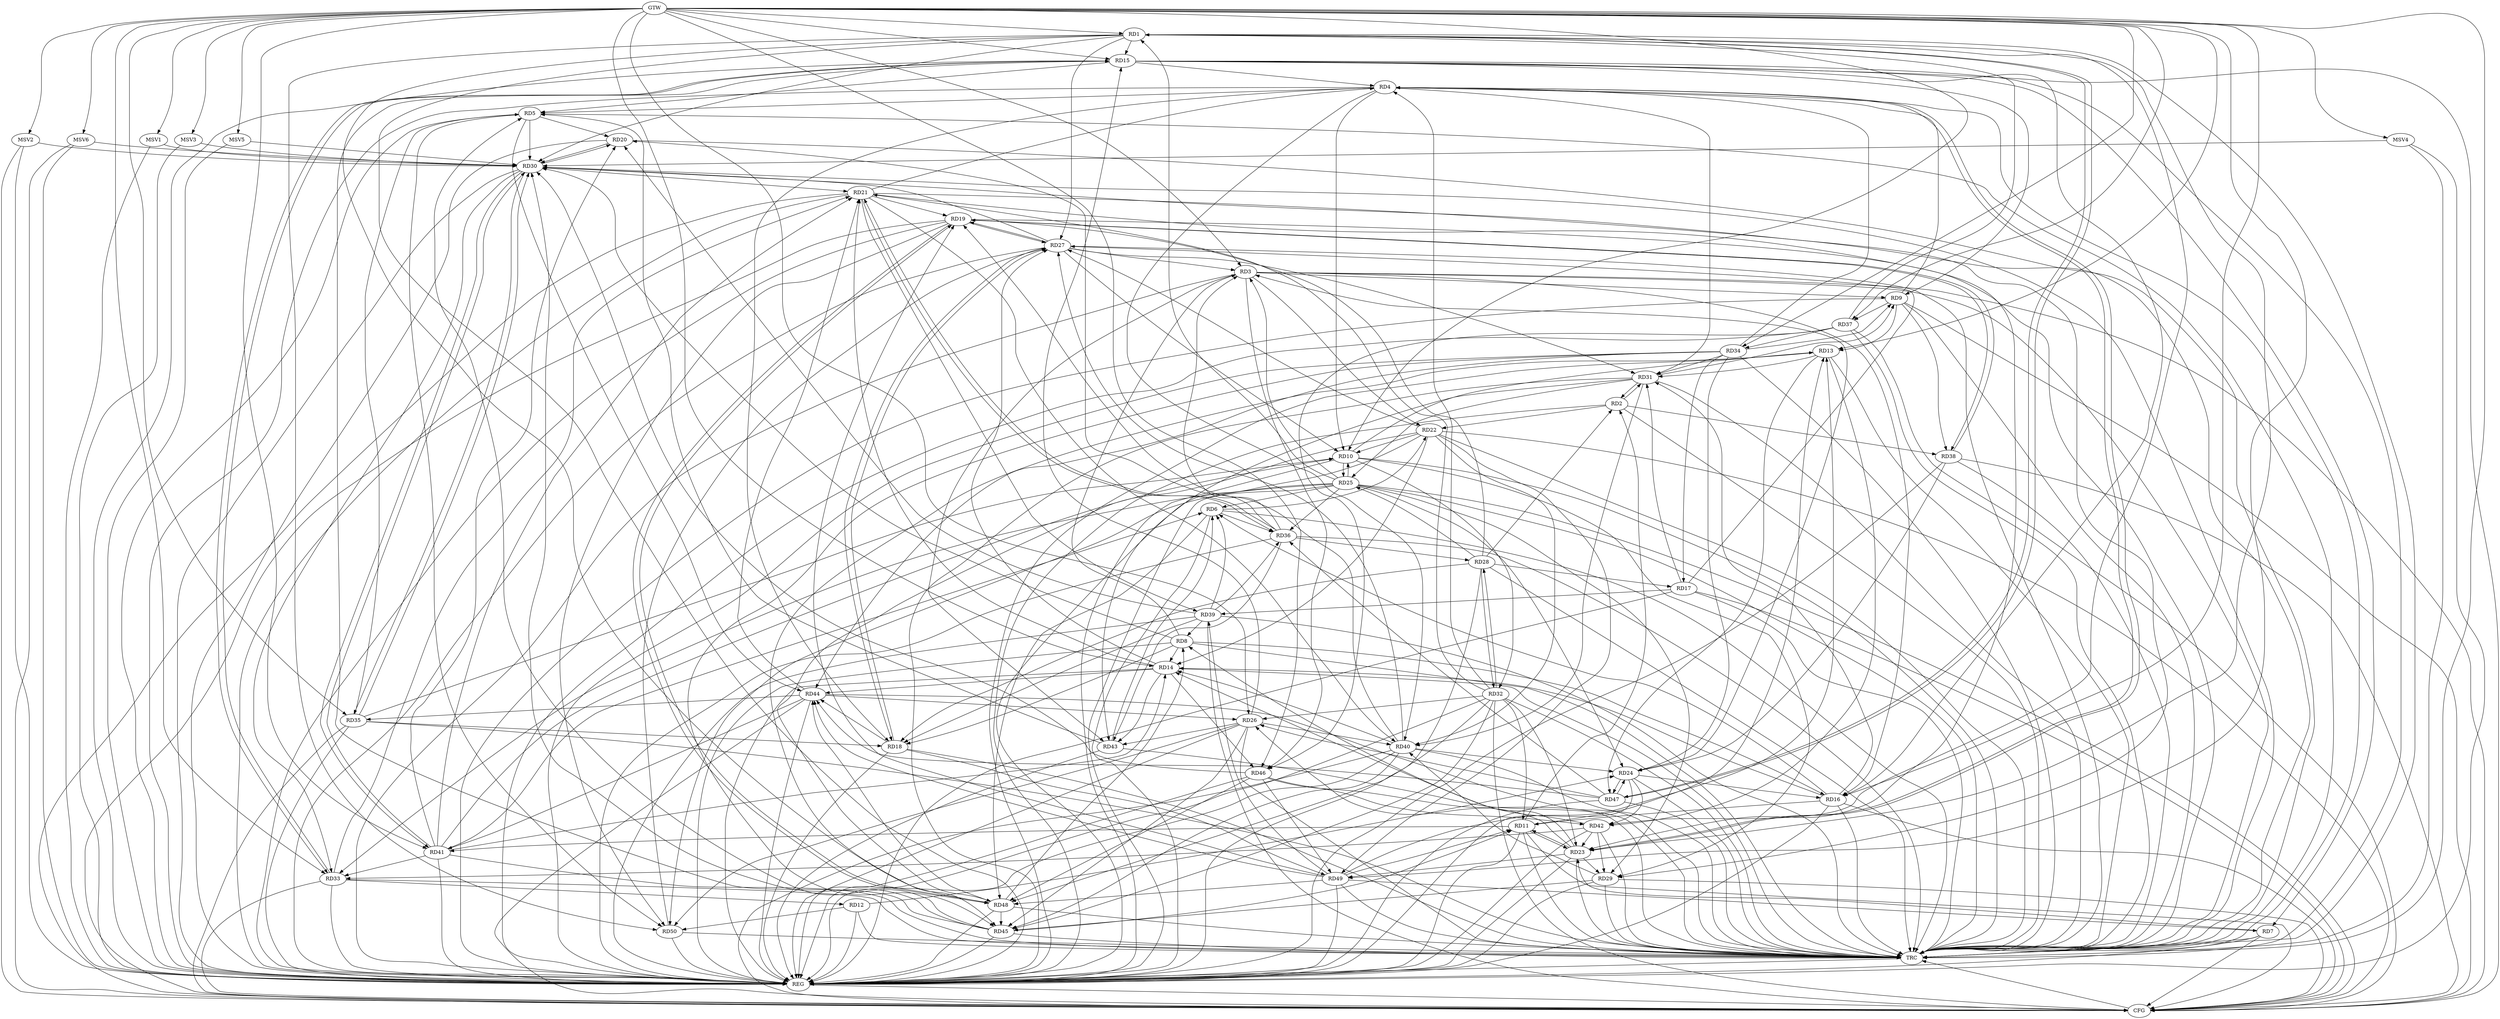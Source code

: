 strict digraph G {
  RD1 [ label="RD1" ];
  RD2 [ label="RD2" ];
  RD3 [ label="RD3" ];
  RD4 [ label="RD4" ];
  RD5 [ label="RD5" ];
  RD6 [ label="RD6" ];
  RD7 [ label="RD7" ];
  RD8 [ label="RD8" ];
  RD9 [ label="RD9" ];
  RD10 [ label="RD10" ];
  RD11 [ label="RD11" ];
  RD12 [ label="RD12" ];
  RD13 [ label="RD13" ];
  RD14 [ label="RD14" ];
  RD15 [ label="RD15" ];
  RD16 [ label="RD16" ];
  RD17 [ label="RD17" ];
  RD18 [ label="RD18" ];
  RD19 [ label="RD19" ];
  RD20 [ label="RD20" ];
  RD21 [ label="RD21" ];
  RD22 [ label="RD22" ];
  RD23 [ label="RD23" ];
  RD24 [ label="RD24" ];
  RD25 [ label="RD25" ];
  RD26 [ label="RD26" ];
  RD27 [ label="RD27" ];
  RD28 [ label="RD28" ];
  RD29 [ label="RD29" ];
  RD30 [ label="RD30" ];
  RD31 [ label="RD31" ];
  RD32 [ label="RD32" ];
  RD33 [ label="RD33" ];
  RD34 [ label="RD34" ];
  RD35 [ label="RD35" ];
  RD36 [ label="RD36" ];
  RD37 [ label="RD37" ];
  RD38 [ label="RD38" ];
  RD39 [ label="RD39" ];
  RD40 [ label="RD40" ];
  RD41 [ label="RD41" ];
  RD42 [ label="RD42" ];
  RD43 [ label="RD43" ];
  RD44 [ label="RD44" ];
  RD45 [ label="RD45" ];
  RD46 [ label="RD46" ];
  RD47 [ label="RD47" ];
  RD48 [ label="RD48" ];
  RD49 [ label="RD49" ];
  RD50 [ label="RD50" ];
  GTW [ label="GTW" ];
  REG [ label="REG" ];
  CFG [ label="CFG" ];
  TRC [ label="TRC" ];
  MSV1 [ label="MSV1" ];
  MSV2 [ label="MSV2" ];
  MSV3 [ label="MSV3" ];
  MSV4 [ label="MSV4" ];
  MSV5 [ label="MSV5" ];
  MSV6 [ label="MSV6" ];
  RD1 -> RD15;
  RD1 -> RD23;
  RD25 -> RD1;
  RD1 -> RD27;
  RD1 -> RD30;
  RD37 -> RD1;
  RD1 -> RD42;
  RD1 -> RD47;
  RD47 -> RD1;
  RD1 -> RD48;
  RD1 -> RD50;
  RD11 -> RD2;
  RD2 -> RD22;
  RD28 -> RD2;
  RD2 -> RD31;
  RD31 -> RD2;
  RD2 -> RD38;
  RD8 -> RD3;
  RD3 -> RD9;
  RD3 -> RD16;
  RD3 -> RD22;
  RD24 -> RD3;
  RD25 -> RD3;
  RD27 -> RD3;
  RD36 -> RD3;
  RD3 -> RD43;
  RD3 -> RD46;
  RD4 -> RD5;
  RD9 -> RD4;
  RD4 -> RD10;
  RD15 -> RD4;
  RD4 -> RD18;
  RD21 -> RD4;
  RD4 -> RD23;
  RD23 -> RD4;
  RD4 -> RD31;
  RD32 -> RD4;
  RD34 -> RD4;
  RD4 -> RD40;
  RD15 -> RD5;
  RD5 -> RD20;
  RD5 -> RD30;
  RD35 -> RD5;
  RD43 -> RD5;
  RD5 -> RD44;
  RD45 -> RD5;
  RD5 -> RD50;
  RD16 -> RD6;
  RD6 -> RD22;
  RD25 -> RD6;
  RD6 -> RD36;
  RD39 -> RD6;
  RD41 -> RD6;
  RD43 -> RD6;
  RD6 -> RD48;
  RD15 -> RD7;
  RD7 -> RD23;
  RD49 -> RD7;
  RD8 -> RD14;
  RD8 -> RD16;
  RD8 -> RD18;
  RD23 -> RD8;
  RD8 -> RD30;
  RD39 -> RD8;
  RD48 -> RD8;
  RD9 -> RD13;
  RD15 -> RD9;
  RD31 -> RD9;
  RD34 -> RD9;
  RD9 -> RD37;
  RD9 -> RD38;
  RD10 -> RD13;
  RD22 -> RD10;
  RD10 -> RD25;
  RD25 -> RD10;
  RD27 -> RD10;
  RD10 -> RD29;
  RD10 -> RD32;
  RD35 -> RD10;
  RD41 -> RD10;
  RD11 -> RD13;
  RD16 -> RD11;
  RD11 -> RD23;
  RD23 -> RD11;
  RD32 -> RD11;
  RD11 -> RD41;
  RD45 -> RD11;
  RD49 -> RD11;
  RD12 -> RD24;
  RD33 -> RD12;
  RD12 -> RD50;
  RD13 -> RD31;
  RD13 -> RD42;
  RD13 -> RD45;
  RD13 -> RD47;
  RD49 -> RD13;
  RD16 -> RD14;
  RD14 -> RD21;
  RD22 -> RD14;
  RD14 -> RD27;
  RD40 -> RD14;
  RD41 -> RD14;
  RD42 -> RD14;
  RD14 -> RD43;
  RD14 -> RD44;
  RD14 -> RD46;
  RD15 -> RD16;
  RD26 -> RD15;
  RD15 -> RD33;
  RD33 -> RD15;
  RD45 -> RD15;
  RD24 -> RD16;
  RD16 -> RD31;
  RD17 -> RD27;
  RD28 -> RD17;
  RD17 -> RD31;
  RD34 -> RD17;
  RD17 -> RD39;
  RD18 -> RD27;
  RD27 -> RD18;
  RD28 -> RD18;
  RD35 -> RD18;
  RD39 -> RD18;
  RD18 -> RD44;
  RD18 -> RD49;
  RD21 -> RD19;
  RD19 -> RD27;
  RD27 -> RD19;
  RD28 -> RD19;
  RD19 -> RD38;
  RD38 -> RD19;
  RD40 -> RD19;
  RD19 -> RD48;
  RD48 -> RD19;
  RD49 -> RD19;
  RD19 -> RD50;
  RD20 -> RD30;
  RD30 -> RD20;
  RD36 -> RD20;
  RD39 -> RD20;
  RD41 -> RD20;
  RD21 -> RD23;
  RD30 -> RD21;
  RD32 -> RD21;
  RD33 -> RD21;
  RD21 -> RD36;
  RD36 -> RD21;
  RD21 -> RD39;
  RD21 -> RD40;
  RD41 -> RD21;
  RD44 -> RD21;
  RD22 -> RD27;
  RD22 -> RD40;
  RD22 -> RD48;
  RD22 -> RD49;
  RD23 -> RD26;
  RD23 -> RD29;
  RD32 -> RD23;
  RD42 -> RD23;
  RD23 -> RD49;
  RD25 -> RD24;
  RD34 -> RD24;
  RD38 -> RD24;
  RD40 -> RD24;
  RD24 -> RD42;
  RD24 -> RD47;
  RD47 -> RD24;
  RD28 -> RD25;
  RD25 -> RD29;
  RD31 -> RD25;
  RD25 -> RD33;
  RD25 -> RD36;
  RD25 -> RD50;
  RD32 -> RD26;
  RD26 -> RD40;
  RD26 -> RD43;
  RD44 -> RD26;
  RD26 -> RD45;
  RD47 -> RD26;
  RD26 -> RD50;
  RD27 -> RD30;
  RD27 -> RD31;
  RD40 -> RD27;
  RD50 -> RD27;
  RD28 -> RD32;
  RD32 -> RD28;
  RD36 -> RD28;
  RD30 -> RD29;
  RD29 -> RD40;
  RD42 -> RD29;
  RD29 -> RD45;
  RD30 -> RD33;
  RD30 -> RD35;
  RD35 -> RD30;
  RD30 -> RD41;
  RD41 -> RD30;
  RD45 -> RD30;
  RD46 -> RD30;
  RD34 -> RD31;
  RD31 -> RD40;
  RD31 -> RD43;
  RD32 -> RD45;
  RD32 -> RD48;
  RD41 -> RD33;
  RD42 -> RD33;
  RD37 -> RD34;
  RD34 -> RD44;
  RD34 -> RD45;
  RD44 -> RD35;
  RD39 -> RD36;
  RD36 -> RD43;
  RD47 -> RD36;
  RD37 -> RD46;
  RD49 -> RD39;
  RD40 -> RD45;
  RD44 -> RD41;
  RD46 -> RD42;
  RD47 -> RD44;
  RD48 -> RD44;
  RD49 -> RD44;
  RD48 -> RD45;
  RD46 -> RD48;
  RD46 -> RD49;
  RD49 -> RD48;
  GTW -> RD13;
  GTW -> RD34;
  GTW -> RD14;
  GTW -> RD46;
  GTW -> RD37;
  GTW -> RD49;
  GTW -> RD41;
  GTW -> RD26;
  GTW -> RD35;
  GTW -> RD3;
  GTW -> RD15;
  GTW -> RD1;
  GTW -> RD33;
  GTW -> RD16;
  GTW -> RD10;
  RD1 -> REG;
  RD2 -> REG;
  RD3 -> REG;
  RD4 -> REG;
  RD5 -> REG;
  RD6 -> REG;
  RD7 -> REG;
  RD8 -> REG;
  RD9 -> REG;
  RD10 -> REG;
  RD11 -> REG;
  RD12 -> REG;
  RD13 -> REG;
  RD14 -> REG;
  RD15 -> REG;
  RD16 -> REG;
  RD17 -> REG;
  RD18 -> REG;
  RD19 -> REG;
  RD20 -> REG;
  RD21 -> REG;
  RD22 -> REG;
  RD23 -> REG;
  RD24 -> REG;
  RD25 -> REG;
  RD26 -> REG;
  RD27 -> REG;
  RD28 -> REG;
  RD29 -> REG;
  RD30 -> REG;
  RD31 -> REG;
  RD32 -> REG;
  RD33 -> REG;
  RD34 -> REG;
  RD35 -> REG;
  RD36 -> REG;
  RD37 -> REG;
  RD38 -> REG;
  RD39 -> REG;
  RD40 -> REG;
  RD41 -> REG;
  RD42 -> REG;
  RD43 -> REG;
  RD44 -> REG;
  RD45 -> REG;
  RD46 -> REG;
  RD47 -> REG;
  RD48 -> REG;
  RD49 -> REG;
  RD50 -> REG;
  RD22 -> CFG;
  RD11 -> CFG;
  RD39 -> CFG;
  RD44 -> CFG;
  RD37 -> CFG;
  RD40 -> CFG;
  RD29 -> CFG;
  RD19 -> CFG;
  RD33 -> CFG;
  RD9 -> CFG;
  RD25 -> CFG;
  RD17 -> CFG;
  RD7 -> CFG;
  RD35 -> CFG;
  RD3 -> CFG;
  RD15 -> CFG;
  RD38 -> CFG;
  RD16 -> CFG;
  RD32 -> CFG;
  RD21 -> CFG;
  REG -> CFG;
  RD1 -> TRC;
  RD2 -> TRC;
  RD3 -> TRC;
  RD4 -> TRC;
  RD5 -> TRC;
  RD6 -> TRC;
  RD7 -> TRC;
  RD8 -> TRC;
  RD9 -> TRC;
  RD10 -> TRC;
  RD11 -> TRC;
  RD12 -> TRC;
  RD13 -> TRC;
  RD14 -> TRC;
  RD15 -> TRC;
  RD16 -> TRC;
  RD17 -> TRC;
  RD18 -> TRC;
  RD19 -> TRC;
  RD20 -> TRC;
  RD21 -> TRC;
  RD22 -> TRC;
  RD23 -> TRC;
  RD24 -> TRC;
  RD25 -> TRC;
  RD26 -> TRC;
  RD27 -> TRC;
  RD28 -> TRC;
  RD29 -> TRC;
  RD30 -> TRC;
  RD31 -> TRC;
  RD32 -> TRC;
  RD33 -> TRC;
  RD34 -> TRC;
  RD35 -> TRC;
  RD36 -> TRC;
  RD37 -> TRC;
  RD38 -> TRC;
  RD39 -> TRC;
  RD40 -> TRC;
  RD41 -> TRC;
  RD42 -> TRC;
  RD43 -> TRC;
  RD44 -> TRC;
  RD45 -> TRC;
  RD46 -> TRC;
  RD47 -> TRC;
  RD48 -> TRC;
  RD49 -> TRC;
  RD50 -> TRC;
  GTW -> TRC;
  CFG -> TRC;
  TRC -> REG;
  MSV1 -> RD30;
  MSV2 -> RD30;
  GTW -> MSV1;
  MSV1 -> REG;
  GTW -> MSV2;
  MSV2 -> REG;
  MSV2 -> CFG;
  MSV3 -> RD30;
  GTW -> MSV3;
  MSV3 -> REG;
  MSV4 -> RD30;
  GTW -> MSV4;
  MSV4 -> REG;
  MSV4 -> TRC;
  MSV5 -> RD30;
  GTW -> MSV5;
  MSV5 -> REG;
  MSV6 -> RD30;
  GTW -> MSV6;
  MSV6 -> REG;
  MSV6 -> CFG;
}
